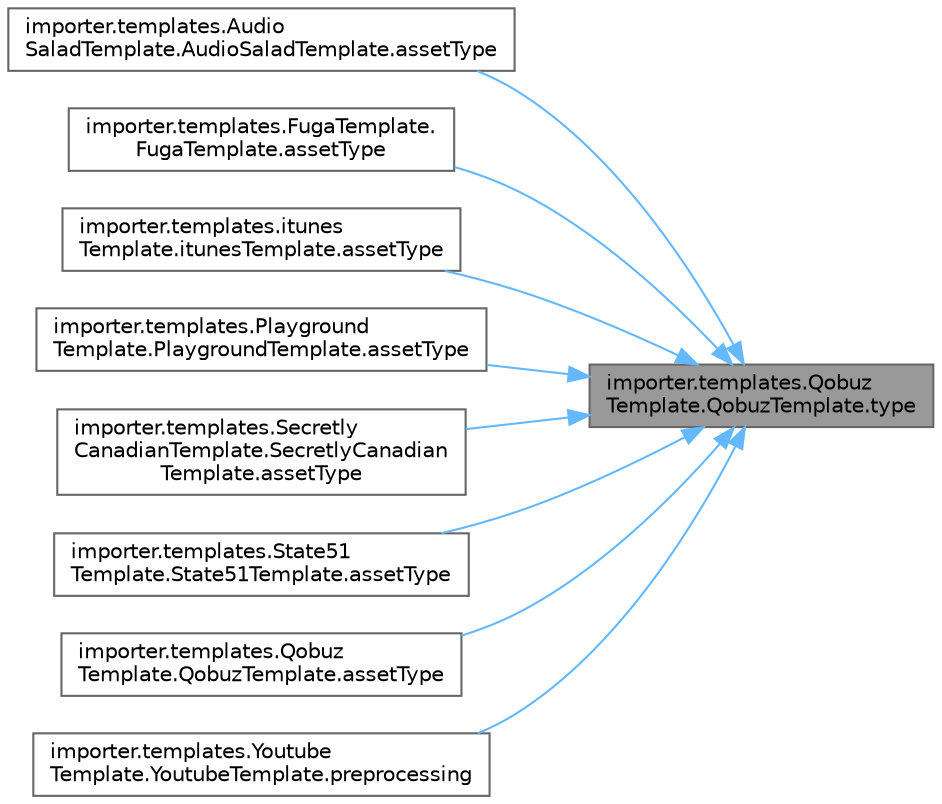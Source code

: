 digraph "importer.templates.QobuzTemplate.QobuzTemplate.type"
{
 // LATEX_PDF_SIZE
  bgcolor="transparent";
  edge [fontname=Helvetica,fontsize=10,labelfontname=Helvetica,labelfontsize=10];
  node [fontname=Helvetica,fontsize=10,shape=box,height=0.2,width=0.4];
  rankdir="RL";
  Node1 [id="Node000001",label="importer.templates.Qobuz\lTemplate.QobuzTemplate.type",height=0.2,width=0.4,color="gray40", fillcolor="grey60", style="filled", fontcolor="black",tooltip=" "];
  Node1 -> Node2 [id="edge9_Node000001_Node000002",dir="back",color="steelblue1",style="solid",tooltip=" "];
  Node2 [id="Node000002",label="importer.templates.Audio\lSaladTemplate.AudioSaladTemplate.assetType",height=0.2,width=0.4,color="grey40", fillcolor="white", style="filled",URL="$classimporter_1_1templates_1_1_audio_salad_template_1_1_audio_salad_template.html#a3025c2b2b4de70128bdcd789ff99a360",tooltip=" "];
  Node1 -> Node3 [id="edge10_Node000001_Node000003",dir="back",color="steelblue1",style="solid",tooltip=" "];
  Node3 [id="Node000003",label="importer.templates.FugaTemplate.\lFugaTemplate.assetType",height=0.2,width=0.4,color="grey40", fillcolor="white", style="filled",URL="$classimporter_1_1templates_1_1_fuga_template_1_1_fuga_template.html#aebe3afb701d686e826782801e3ee9fd8",tooltip=" "];
  Node1 -> Node4 [id="edge11_Node000001_Node000004",dir="back",color="steelblue1",style="solid",tooltip=" "];
  Node4 [id="Node000004",label="importer.templates.itunes\lTemplate.itunesTemplate.assetType",height=0.2,width=0.4,color="grey40", fillcolor="white", style="filled",URL="$classimporter_1_1templates_1_1itunes_template_1_1itunes_template.html#aa6a02cc8c70eeeb2134e3472c3af9d6c",tooltip=" "];
  Node1 -> Node5 [id="edge12_Node000001_Node000005",dir="back",color="steelblue1",style="solid",tooltip=" "];
  Node5 [id="Node000005",label="importer.templates.Playground\lTemplate.PlaygroundTemplate.assetType",height=0.2,width=0.4,color="grey40", fillcolor="white", style="filled",URL="$classimporter_1_1templates_1_1_playground_template_1_1_playground_template.html#ab824af2e802c6f1c997e165d7eb0569f",tooltip=" "];
  Node1 -> Node6 [id="edge13_Node000001_Node000006",dir="back",color="steelblue1",style="solid",tooltip=" "];
  Node6 [id="Node000006",label="importer.templates.Secretly\lCanadianTemplate.SecretlyCanadian\lTemplate.assetType",height=0.2,width=0.4,color="grey40", fillcolor="white", style="filled",URL="$classimporter_1_1templates_1_1_secretly_canadian_template_1_1_secretly_canadian_template.html#aa8fdc8b0bc7844c8f7b6c498d2370716",tooltip=" "];
  Node1 -> Node7 [id="edge14_Node000001_Node000007",dir="back",color="steelblue1",style="solid",tooltip=" "];
  Node7 [id="Node000007",label="importer.templates.State51\lTemplate.State51Template.assetType",height=0.2,width=0.4,color="grey40", fillcolor="white", style="filled",URL="$classimporter_1_1templates_1_1_state51_template_1_1_state51_template.html#a0e3f52256c1e3e2c981794ac44b6ba2f",tooltip=" "];
  Node1 -> Node8 [id="edge15_Node000001_Node000008",dir="back",color="steelblue1",style="solid",tooltip=" "];
  Node8 [id="Node000008",label="importer.templates.Qobuz\lTemplate.QobuzTemplate.assetType",height=0.2,width=0.4,color="grey40", fillcolor="white", style="filled",URL="$classimporter_1_1templates_1_1_qobuz_template_1_1_qobuz_template.html#a8ce338bf83fc3d444f6a4426ae5579d9",tooltip=" "];
  Node1 -> Node9 [id="edge16_Node000001_Node000009",dir="back",color="steelblue1",style="solid",tooltip=" "];
  Node9 [id="Node000009",label="importer.templates.Youtube\lTemplate.YoutubeTemplate.preprocessing",height=0.2,width=0.4,color="grey40", fillcolor="white", style="filled",URL="$classimporter_1_1templates_1_1_youtube_template_1_1_youtube_template.html#aa7a9d51e3d6d4e3a9f4c2bb7ccc7f254",tooltip=" "];
}
